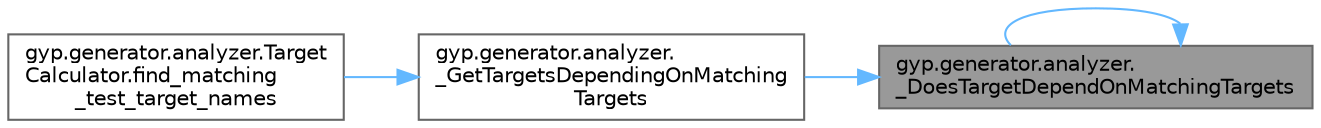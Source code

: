 digraph "gyp.generator.analyzer._DoesTargetDependOnMatchingTargets"
{
 // LATEX_PDF_SIZE
  bgcolor="transparent";
  edge [fontname=Helvetica,fontsize=10,labelfontname=Helvetica,labelfontsize=10];
  node [fontname=Helvetica,fontsize=10,shape=box,height=0.2,width=0.4];
  rankdir="RL";
  Node1 [id="Node000001",label="gyp.generator.analyzer.\l_DoesTargetDependOnMatchingTargets",height=0.2,width=0.4,color="gray40", fillcolor="grey60", style="filled", fontcolor="black",tooltip=" "];
  Node1 -> Node1 [id="edge4_Node000001_Node000001",dir="back",color="steelblue1",style="solid",tooltip=" "];
  Node1 -> Node2 [id="edge5_Node000001_Node000002",dir="back",color="steelblue1",style="solid",tooltip=" "];
  Node2 [id="Node000002",label="gyp.generator.analyzer.\l_GetTargetsDependingOnMatching\lTargets",height=0.2,width=0.4,color="grey40", fillcolor="white", style="filled",URL="$namespacegyp_1_1generator_1_1analyzer.html#a82e8e7ce9b540f326d0788992aa1bde3",tooltip=" "];
  Node2 -> Node3 [id="edge6_Node000002_Node000003",dir="back",color="steelblue1",style="solid",tooltip=" "];
  Node3 [id="Node000003",label="gyp.generator.analyzer.Target\lCalculator.find_matching\l_test_target_names",height=0.2,width=0.4,color="grey40", fillcolor="white", style="filled",URL="$classgyp_1_1generator_1_1analyzer_1_1_target_calculator.html#a7766f7a977afc1c9b14ad359d7593247",tooltip=" "];
}
